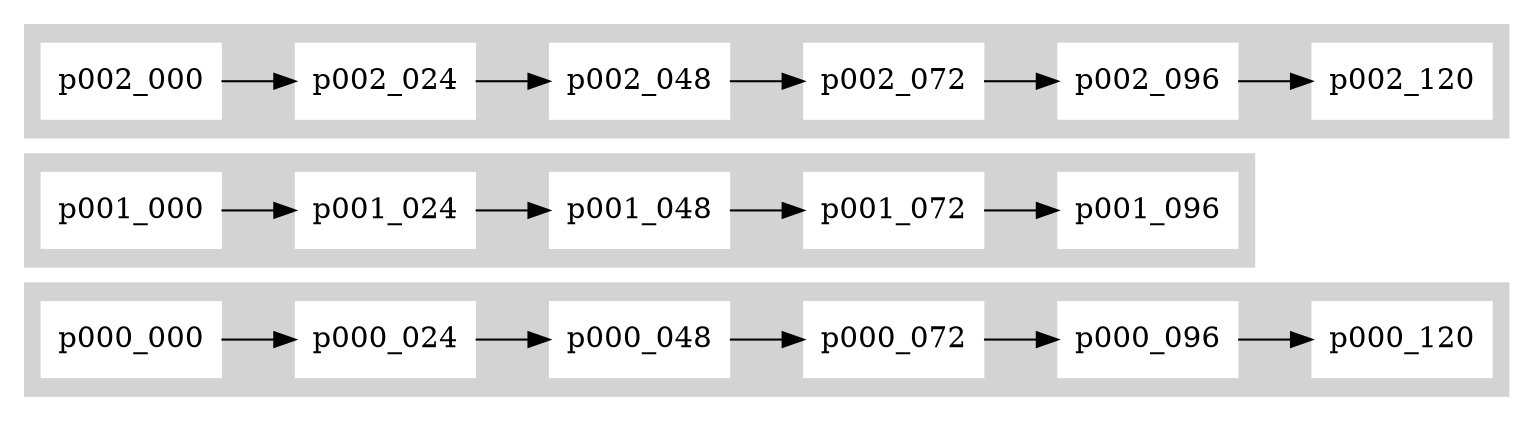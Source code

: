 digraph G {
	node [shape=record];
	rankdir=LR;

	subgraph cluster_0 {
		style=filled;
		color=lightgrey;
		node [style=filled,color=white];
		p000_000 -> p000_024 -> p000_048 -> p000_072 -> p000_096 -> p000_120;
	}

	subgraph cluster_1 {
		style=filled;
		color=lightgrey;
		node [style=filled,color=white];
		p001_000 -> p001_024 -> p001_048 -> p001_072 -> p001_096;
	}

	subgraph cluster_2{
		style=filled;
		color=lightgrey;
		node [style=filled,color=white];
		p002_000 -> p002_024 -> p002_048 -> p002_072 -> p002_096 -> p002_120;
	}

}
